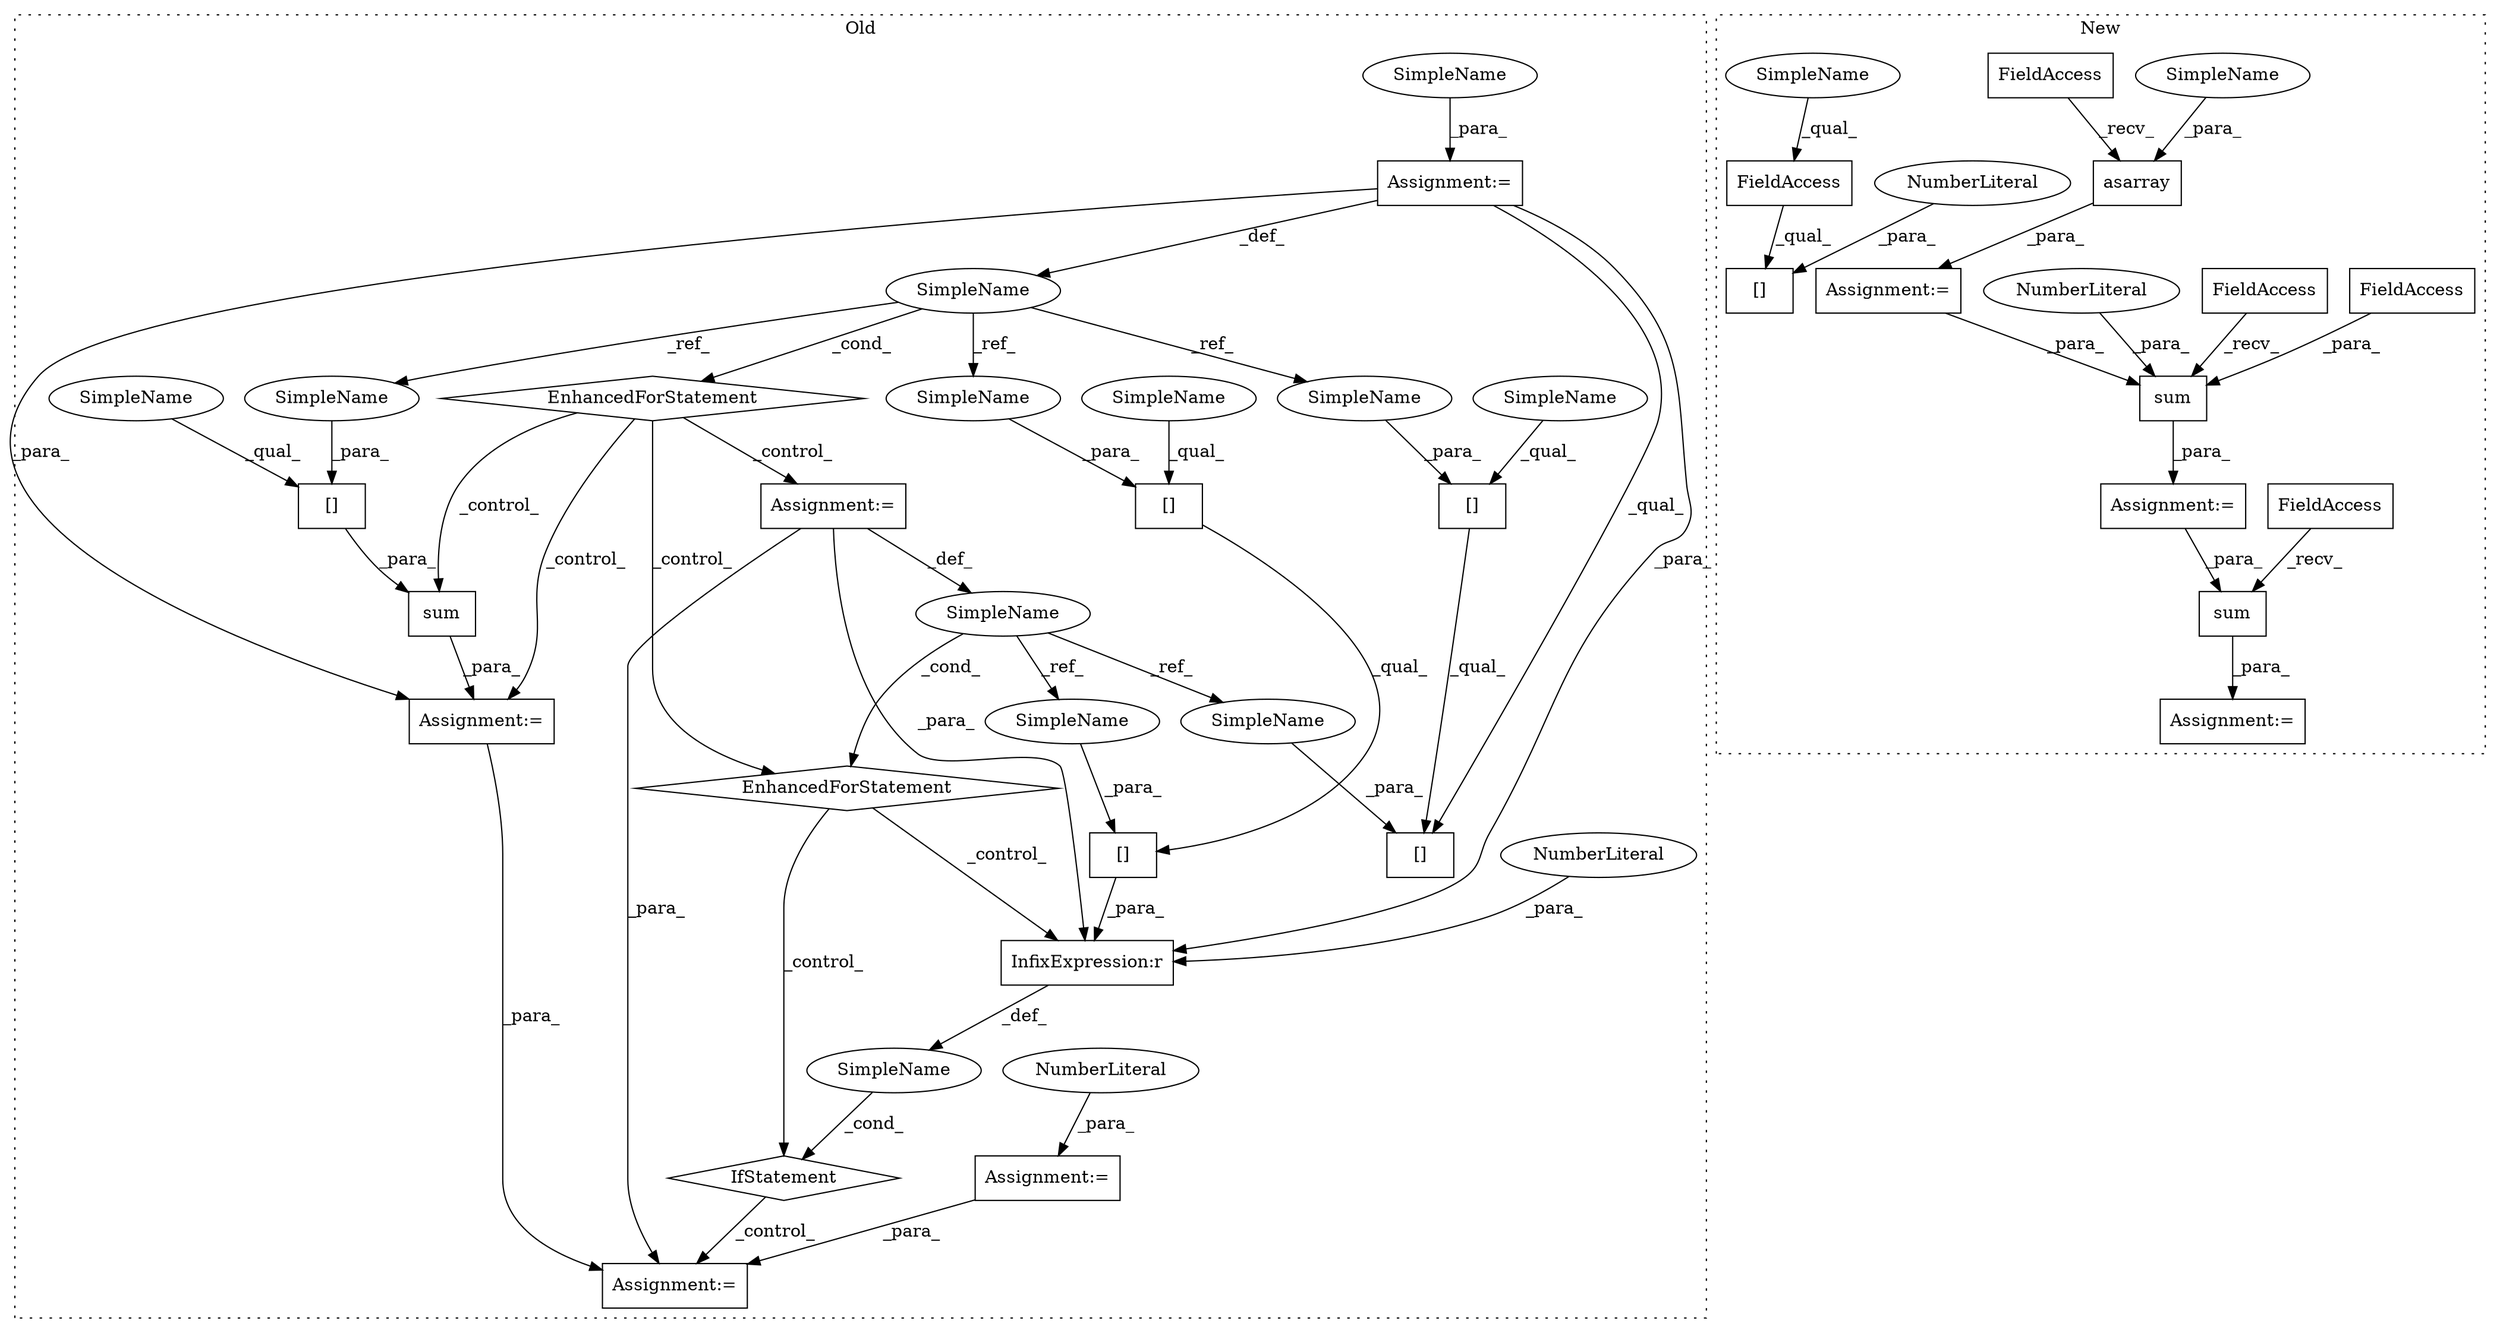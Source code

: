 digraph G {
subgraph cluster0 {
1 [label="EnhancedForStatement" a="70" s="2517,2596" l="57,2" shape="diamond"];
3 [label="Assignment:=" a="7" s="2517,2596" l="57,2" shape="box"];
5 [label="Assignment:=" a="7" s="2669" l="2" shape="box"];
6 [label="SimpleName" a="42" s="2578" l="5" shape="ellipse"];
7 [label="Assignment:=" a="7" s="2182" l="1" shape="box"];
8 [label="NumberLiteral" a="34" s="2183" l="1" shape="ellipse"];
9 [label="[]" a="2" s="2612,2645" l="28,1" shape="box"];
10 [label="SimpleName" a="42" s="2255" l="13" shape="ellipse"];
11 [label="EnhancedForStatement" a="70" s="2190,2283" l="53,2" shape="diamond"];
12 [label="[]" a="2" s="2679,2705" l="13,1" shape="box"];
13 [label="sum" a="32" s="2317,2348" l="4,1" shape="box"];
18 [label="IfStatement" a="25" s="2608,2650" l="4,2" shape="diamond"];
20 [label="[]" a="2" s="2612,2638" l="13,1" shape="box"];
22 [label="SimpleName" a="42" s="" l="" shape="ellipse"];
23 [label="[]" a="2" s="2679,2712" l="28,1" shape="box"];
24 [label="InfixExpression:r" a="27" s="2646" l="3" shape="box"];
25 [label="[]" a="2" s="2321,2347" l="13,1" shape="box"];
26 [label="NumberLiteral" a="34" s="2649" l="1" shape="ellipse"];
31 [label="Assignment:=" a="7" s="2316" l="1" shape="box"];
33 [label="Assignment:=" a="7" s="2190,2283" l="53,2" shape="box"];
35 [label="SimpleName" a="42" s="2321" l="12" shape="ellipse"];
36 [label="SimpleName" a="42" s="2271" l="12" shape="ellipse"];
37 [label="SimpleName" a="42" s="2679" l="12" shape="ellipse"];
38 [label="SimpleName" a="42" s="2612" l="12" shape="ellipse"];
39 [label="SimpleName" a="42" s="2334" l="13" shape="ellipse"];
40 [label="SimpleName" a="42" s="2625" l="13" shape="ellipse"];
41 [label="SimpleName" a="42" s="2692" l="13" shape="ellipse"];
44 [label="SimpleName" a="42" s="2640" l="5" shape="ellipse"];
45 [label="SimpleName" a="42" s="2707" l="5" shape="ellipse"];
label = "Old";
style="dotted";
}
subgraph cluster1 {
2 [label="sum" a="32" s="2710,2729" l="4,1" shape="box"];
4 [label="Assignment:=" a="7" s="2670" l="1" shape="box"];
14 [label="sum" a="32" s="2579,2604" l="4,1" shape="box"];
15 [label="FieldAccess" a="22" s="2592" l="5" shape="box"];
16 [label="FieldAccess" a="22" s="2573" l="5" shape="box"];
17 [label="FieldAccess" a="22" s="2704" l="5" shape="box"];
19 [label="asarray" a="32" s="2309,2329" l="8,1" shape="box"];
21 [label="NumberLiteral" a="34" s="2590" l="1" shape="ellipse"];
27 [label="FieldAccess" a="22" s="2303" l="5" shape="box"];
28 [label="FieldAccess" a="22" s="2268" l="18" shape="box"];
29 [label="[]" a="2" s="2268,2288" l="19,1" shape="box"];
30 [label="NumberLiteral" a="34" s="2287" l="1" shape="ellipse"];
32 [label="Assignment:=" a="7" s="2572" l="1" shape="box"];
34 [label="Assignment:=" a="7" s="2302" l="1" shape="box"];
42 [label="SimpleName" a="42" s="2268" l="12" shape="ellipse"];
43 [label="SimpleName" a="42" s="2317" l="12" shape="ellipse"];
label = "New";
style="dotted";
}
1 -> 18 [label="_control_"];
1 -> 24 [label="_control_"];
2 -> 4 [label="_para_"];
3 -> 5 [label="_para_"];
3 -> 6 [label="_def_"];
3 -> 24 [label="_para_"];
6 -> 45 [label="_ref_"];
6 -> 44 [label="_ref_"];
6 -> 1 [label="_cond_"];
7 -> 5 [label="_para_"];
8 -> 7 [label="_para_"];
9 -> 24 [label="_para_"];
10 -> 40 [label="_ref_"];
10 -> 41 [label="_ref_"];
10 -> 39 [label="_ref_"];
10 -> 11 [label="_cond_"];
11 -> 3 [label="_control_"];
11 -> 1 [label="_control_"];
11 -> 13 [label="_control_"];
11 -> 31 [label="_control_"];
12 -> 23 [label="_qual_"];
13 -> 31 [label="_para_"];
14 -> 32 [label="_para_"];
15 -> 14 [label="_para_"];
16 -> 14 [label="_recv_"];
17 -> 2 [label="_recv_"];
18 -> 5 [label="_control_"];
19 -> 34 [label="_para_"];
20 -> 9 [label="_qual_"];
21 -> 14 [label="_para_"];
22 -> 18 [label="_cond_"];
24 -> 22 [label="_def_"];
25 -> 13 [label="_para_"];
26 -> 24 [label="_para_"];
27 -> 19 [label="_recv_"];
28 -> 29 [label="_qual_"];
30 -> 29 [label="_para_"];
31 -> 5 [label="_para_"];
32 -> 2 [label="_para_"];
33 -> 10 [label="_def_"];
33 -> 23 [label="_qual_"];
33 -> 24 [label="_para_"];
33 -> 31 [label="_para_"];
34 -> 14 [label="_para_"];
35 -> 25 [label="_qual_"];
36 -> 33 [label="_para_"];
37 -> 12 [label="_qual_"];
38 -> 20 [label="_qual_"];
39 -> 25 [label="_para_"];
40 -> 20 [label="_para_"];
41 -> 12 [label="_para_"];
42 -> 28 [label="_qual_"];
43 -> 19 [label="_para_"];
44 -> 9 [label="_para_"];
45 -> 23 [label="_para_"];
}